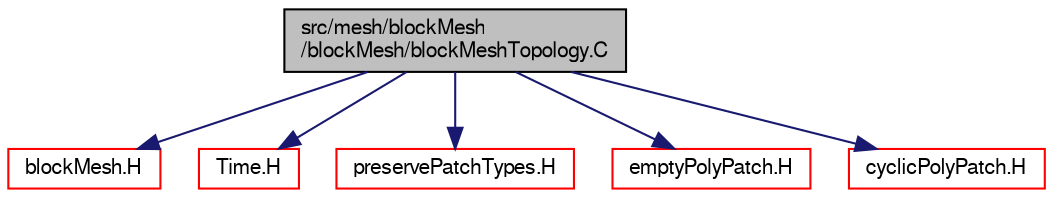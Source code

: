 digraph "src/mesh/blockMesh/blockMesh/blockMeshTopology.C"
{
  bgcolor="transparent";
  edge [fontname="FreeSans",fontsize="10",labelfontname="FreeSans",labelfontsize="10"];
  node [fontname="FreeSans",fontsize="10",shape=record];
  Node0 [label="src/mesh/blockMesh\l/blockMesh/blockMeshTopology.C",height=0.2,width=0.4,color="black", fillcolor="grey75", style="filled", fontcolor="black"];
  Node0 -> Node1 [color="midnightblue",fontsize="10",style="solid",fontname="FreeSans"];
  Node1 [label="blockMesh.H",height=0.2,width=0.4,color="red",URL="$a07004.html"];
  Node0 -> Node230 [color="midnightblue",fontsize="10",style="solid",fontname="FreeSans"];
  Node230 [label="Time.H",height=0.2,width=0.4,color="red",URL="$a09311.html"];
  Node0 -> Node265 [color="midnightblue",fontsize="10",style="solid",fontname="FreeSans"];
  Node265 [label="preservePatchTypes.H",height=0.2,width=0.4,color="red",URL="$a11846.html",tooltip="preservePatchTypes "];
  Node0 -> Node266 [color="midnightblue",fontsize="10",style="solid",fontname="FreeSans"];
  Node266 [label="emptyPolyPatch.H",height=0.2,width=0.4,color="red",URL="$a11699.html"];
  Node0 -> Node267 [color="midnightblue",fontsize="10",style="solid",fontname="FreeSans"];
  Node267 [label="cyclicPolyPatch.H",height=0.2,width=0.4,color="red",URL="$a11687.html"];
}
